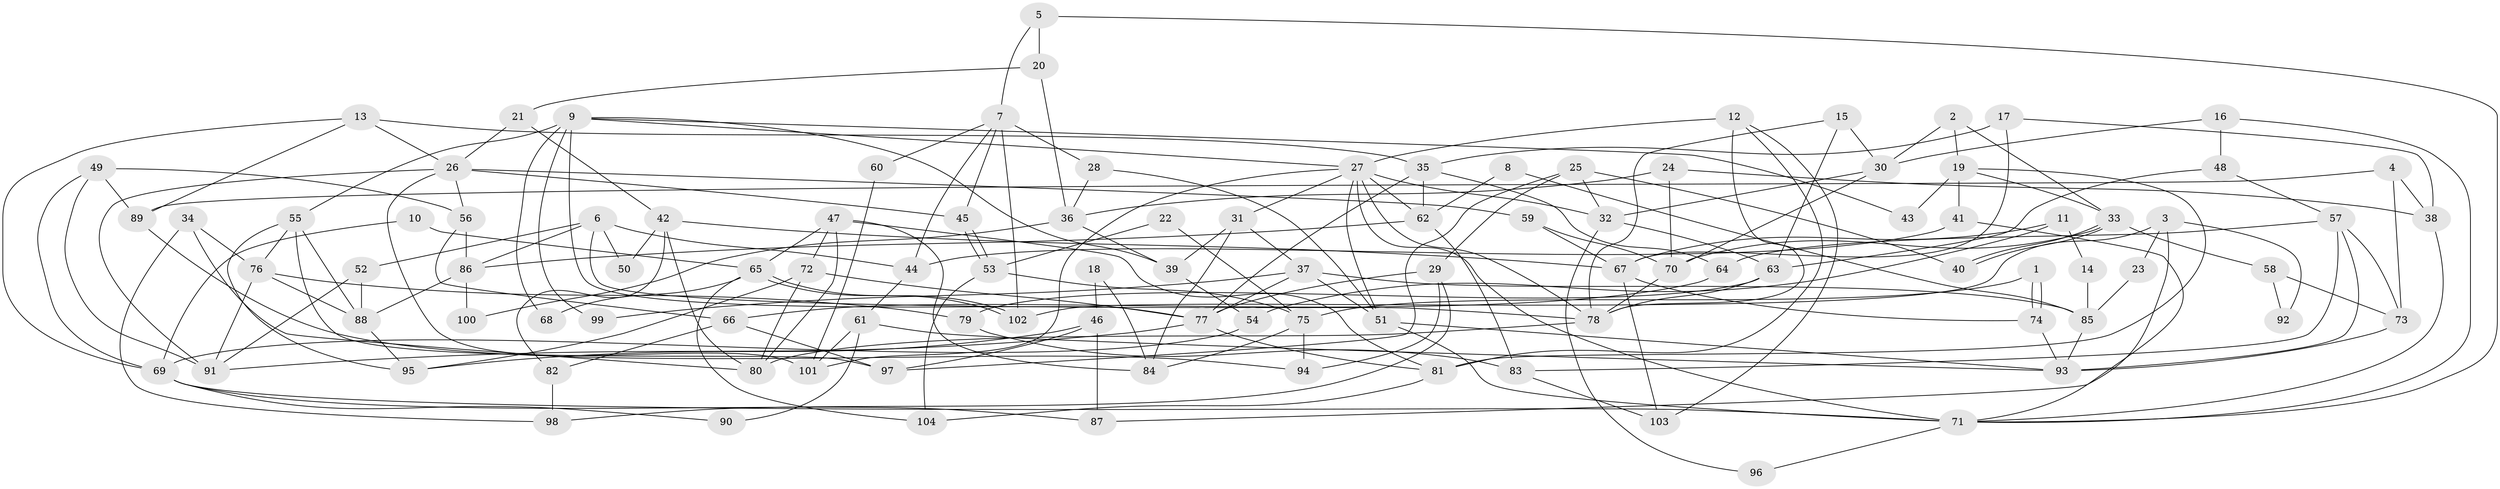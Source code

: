 // Generated by graph-tools (version 1.1) at 2025/35/03/09/25 02:35:57]
// undirected, 104 vertices, 208 edges
graph export_dot {
graph [start="1"]
  node [color=gray90,style=filled];
  1;
  2;
  3;
  4;
  5;
  6;
  7;
  8;
  9;
  10;
  11;
  12;
  13;
  14;
  15;
  16;
  17;
  18;
  19;
  20;
  21;
  22;
  23;
  24;
  25;
  26;
  27;
  28;
  29;
  30;
  31;
  32;
  33;
  34;
  35;
  36;
  37;
  38;
  39;
  40;
  41;
  42;
  43;
  44;
  45;
  46;
  47;
  48;
  49;
  50;
  51;
  52;
  53;
  54;
  55;
  56;
  57;
  58;
  59;
  60;
  61;
  62;
  63;
  64;
  65;
  66;
  67;
  68;
  69;
  70;
  71;
  72;
  73;
  74;
  75;
  76;
  77;
  78;
  79;
  80;
  81;
  82;
  83;
  84;
  85;
  86;
  87;
  88;
  89;
  90;
  91;
  92;
  93;
  94;
  95;
  96;
  97;
  98;
  99;
  100;
  101;
  102;
  103;
  104;
  1 -- 74;
  1 -- 74;
  1 -- 75;
  2 -- 33;
  2 -- 19;
  2 -- 30;
  3 -- 87;
  3 -- 102;
  3 -- 23;
  3 -- 92;
  4 -- 38;
  4 -- 73;
  4 -- 89;
  5 -- 7;
  5 -- 71;
  5 -- 20;
  6 -- 52;
  6 -- 86;
  6 -- 44;
  6 -- 50;
  6 -- 78;
  7 -- 44;
  7 -- 45;
  7 -- 28;
  7 -- 60;
  7 -- 102;
  8 -- 62;
  8 -- 85;
  9 -- 77;
  9 -- 27;
  9 -- 39;
  9 -- 43;
  9 -- 55;
  9 -- 68;
  9 -- 99;
  10 -- 65;
  10 -- 69;
  11 -- 67;
  11 -- 54;
  11 -- 14;
  12 -- 27;
  12 -- 78;
  12 -- 81;
  12 -- 103;
  13 -- 35;
  13 -- 26;
  13 -- 69;
  13 -- 89;
  14 -- 85;
  15 -- 30;
  15 -- 78;
  15 -- 63;
  16 -- 30;
  16 -- 71;
  16 -- 48;
  17 -- 67;
  17 -- 35;
  17 -- 38;
  18 -- 46;
  18 -- 84;
  19 -- 33;
  19 -- 41;
  19 -- 43;
  19 -- 81;
  20 -- 36;
  20 -- 21;
  21 -- 26;
  21 -- 42;
  22 -- 75;
  22 -- 53;
  23 -- 85;
  24 -- 38;
  24 -- 36;
  24 -- 70;
  25 -- 32;
  25 -- 29;
  25 -- 40;
  25 -- 97;
  26 -- 91;
  26 -- 59;
  26 -- 45;
  26 -- 56;
  26 -- 101;
  27 -- 71;
  27 -- 78;
  27 -- 31;
  27 -- 32;
  27 -- 51;
  27 -- 62;
  27 -- 101;
  28 -- 51;
  28 -- 36;
  29 -- 98;
  29 -- 77;
  29 -- 94;
  30 -- 70;
  30 -- 32;
  31 -- 84;
  31 -- 37;
  31 -- 39;
  32 -- 63;
  32 -- 96;
  33 -- 40;
  33 -- 40;
  33 -- 70;
  33 -- 58;
  34 -- 76;
  34 -- 80;
  34 -- 98;
  35 -- 77;
  35 -- 62;
  35 -- 64;
  36 -- 39;
  36 -- 100;
  37 -- 77;
  37 -- 51;
  37 -- 85;
  37 -- 99;
  38 -- 71;
  39 -- 54;
  41 -- 71;
  41 -- 44;
  42 -- 80;
  42 -- 50;
  42 -- 67;
  42 -- 82;
  44 -- 61;
  45 -- 53;
  45 -- 53;
  46 -- 97;
  46 -- 95;
  46 -- 87;
  47 -- 80;
  47 -- 81;
  47 -- 65;
  47 -- 72;
  47 -- 84;
  48 -- 63;
  48 -- 57;
  49 -- 56;
  49 -- 89;
  49 -- 69;
  49 -- 91;
  51 -- 71;
  51 -- 93;
  52 -- 91;
  52 -- 88;
  53 -- 104;
  53 -- 75;
  54 -- 69;
  55 -- 95;
  55 -- 76;
  55 -- 88;
  55 -- 97;
  56 -- 66;
  56 -- 86;
  57 -- 93;
  57 -- 64;
  57 -- 73;
  57 -- 83;
  58 -- 73;
  58 -- 92;
  59 -- 67;
  59 -- 70;
  60 -- 101;
  61 -- 93;
  61 -- 101;
  61 -- 90;
  62 -- 86;
  62 -- 83;
  63 -- 78;
  63 -- 79;
  64 -- 66;
  65 -- 102;
  65 -- 102;
  65 -- 68;
  65 -- 104;
  66 -- 97;
  66 -- 82;
  67 -- 103;
  67 -- 74;
  69 -- 71;
  69 -- 87;
  69 -- 90;
  70 -- 78;
  71 -- 96;
  72 -- 77;
  72 -- 80;
  72 -- 95;
  73 -- 93;
  74 -- 93;
  75 -- 94;
  75 -- 84;
  76 -- 79;
  76 -- 88;
  76 -- 91;
  77 -- 91;
  77 -- 81;
  78 -- 80;
  79 -- 83;
  81 -- 104;
  82 -- 98;
  83 -- 103;
  85 -- 93;
  86 -- 88;
  86 -- 100;
  88 -- 95;
  89 -- 94;
}

